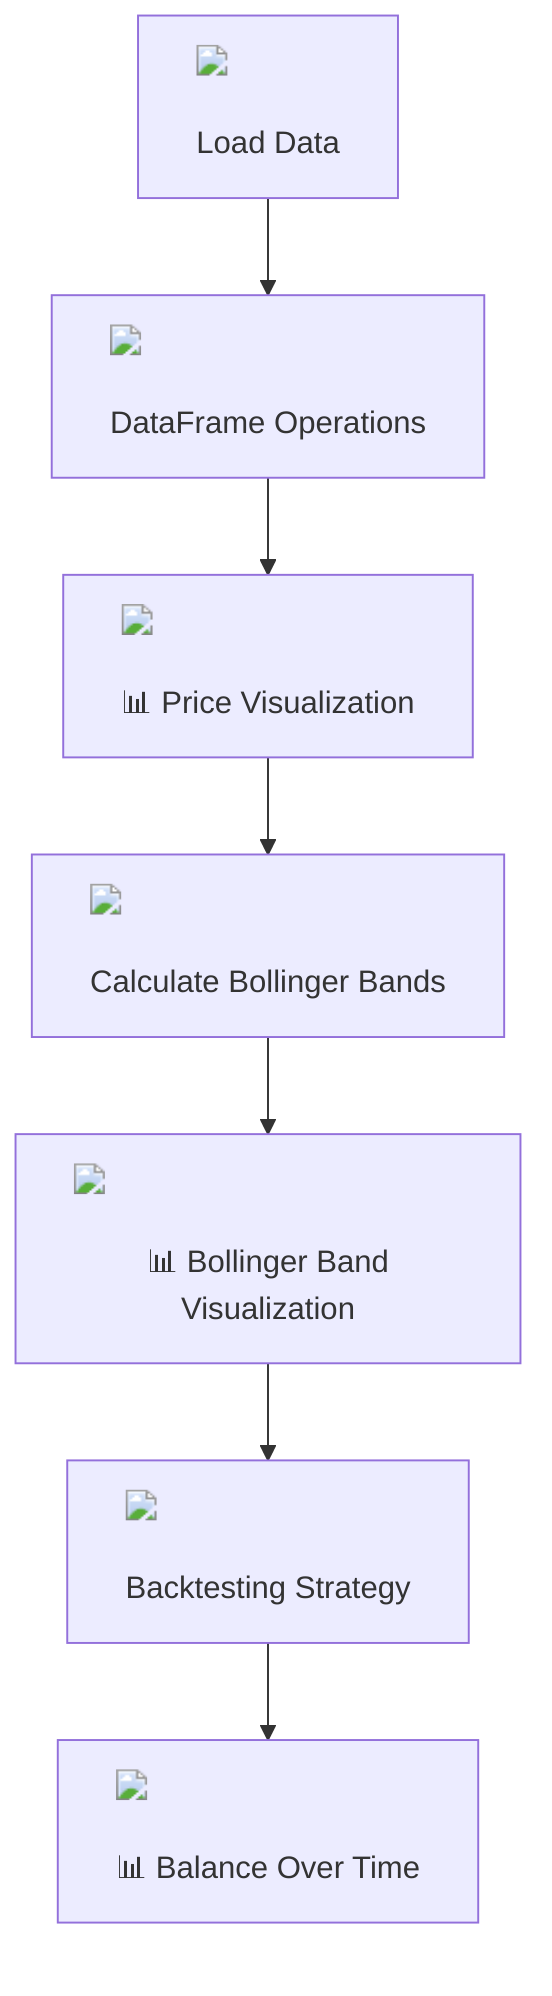 flowchart TD
    A["<img src='file.svg' /> <br/> Load Data"] --> B["<img src='table.svg' /> <br/> DataFrame Operations"]
    B --> C["<img src='lineplot_template.svg' /> <br/> 📊 Price Visualization"]
    C --> D["<img src='column_split.svg' /> <br/> Calculate Bollinger Bands"]
    D --> E["<img src='lineplot_template.svg' /> <br/> 📊 Bollinger Band Visualization"]
    E --> F["<img src='brain.svg' /> <br/> Backtesting Strategy"]
    F --> G["<img src='lineplot_template.svg' /> <br/> 📊 Balance Over Time"]